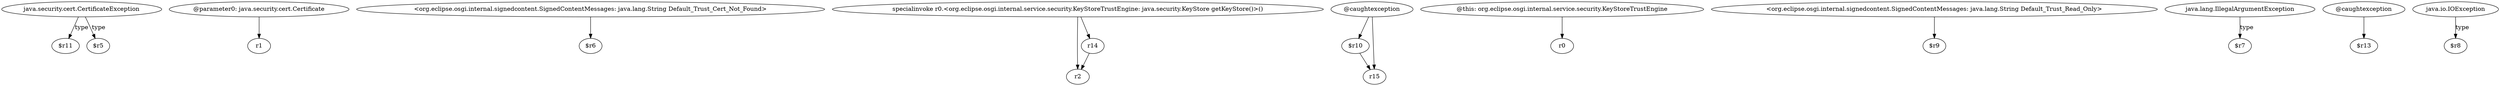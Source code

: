 digraph g {
0[label="java.security.cert.CertificateException"]
1[label="$r11"]
0->1[label="type"]
2[label="@parameter0: java.security.cert.Certificate"]
3[label="r1"]
2->3[label=""]
4[label="<org.eclipse.osgi.internal.signedcontent.SignedContentMessages: java.lang.String Default_Trust_Cert_Not_Found>"]
5[label="$r6"]
4->5[label=""]
6[label="specialinvoke r0.<org.eclipse.osgi.internal.service.security.KeyStoreTrustEngine: java.security.KeyStore getKeyStore()>()"]
7[label="r2"]
6->7[label=""]
8[label="$r5"]
0->8[label="type"]
9[label="r14"]
9->7[label=""]
10[label="$r10"]
11[label="r15"]
10->11[label=""]
12[label="@this: org.eclipse.osgi.internal.service.security.KeyStoreTrustEngine"]
13[label="r0"]
12->13[label=""]
14[label="@caughtexception"]
14->11[label=""]
15[label="<org.eclipse.osgi.internal.signedcontent.SignedContentMessages: java.lang.String Default_Trust_Read_Only>"]
16[label="$r9"]
15->16[label=""]
6->9[label=""]
14->10[label=""]
17[label="java.lang.IllegalArgumentException"]
18[label="$r7"]
17->18[label="type"]
19[label="@caughtexception"]
20[label="$r13"]
19->20[label=""]
21[label="java.io.IOException"]
22[label="$r8"]
21->22[label="type"]
}